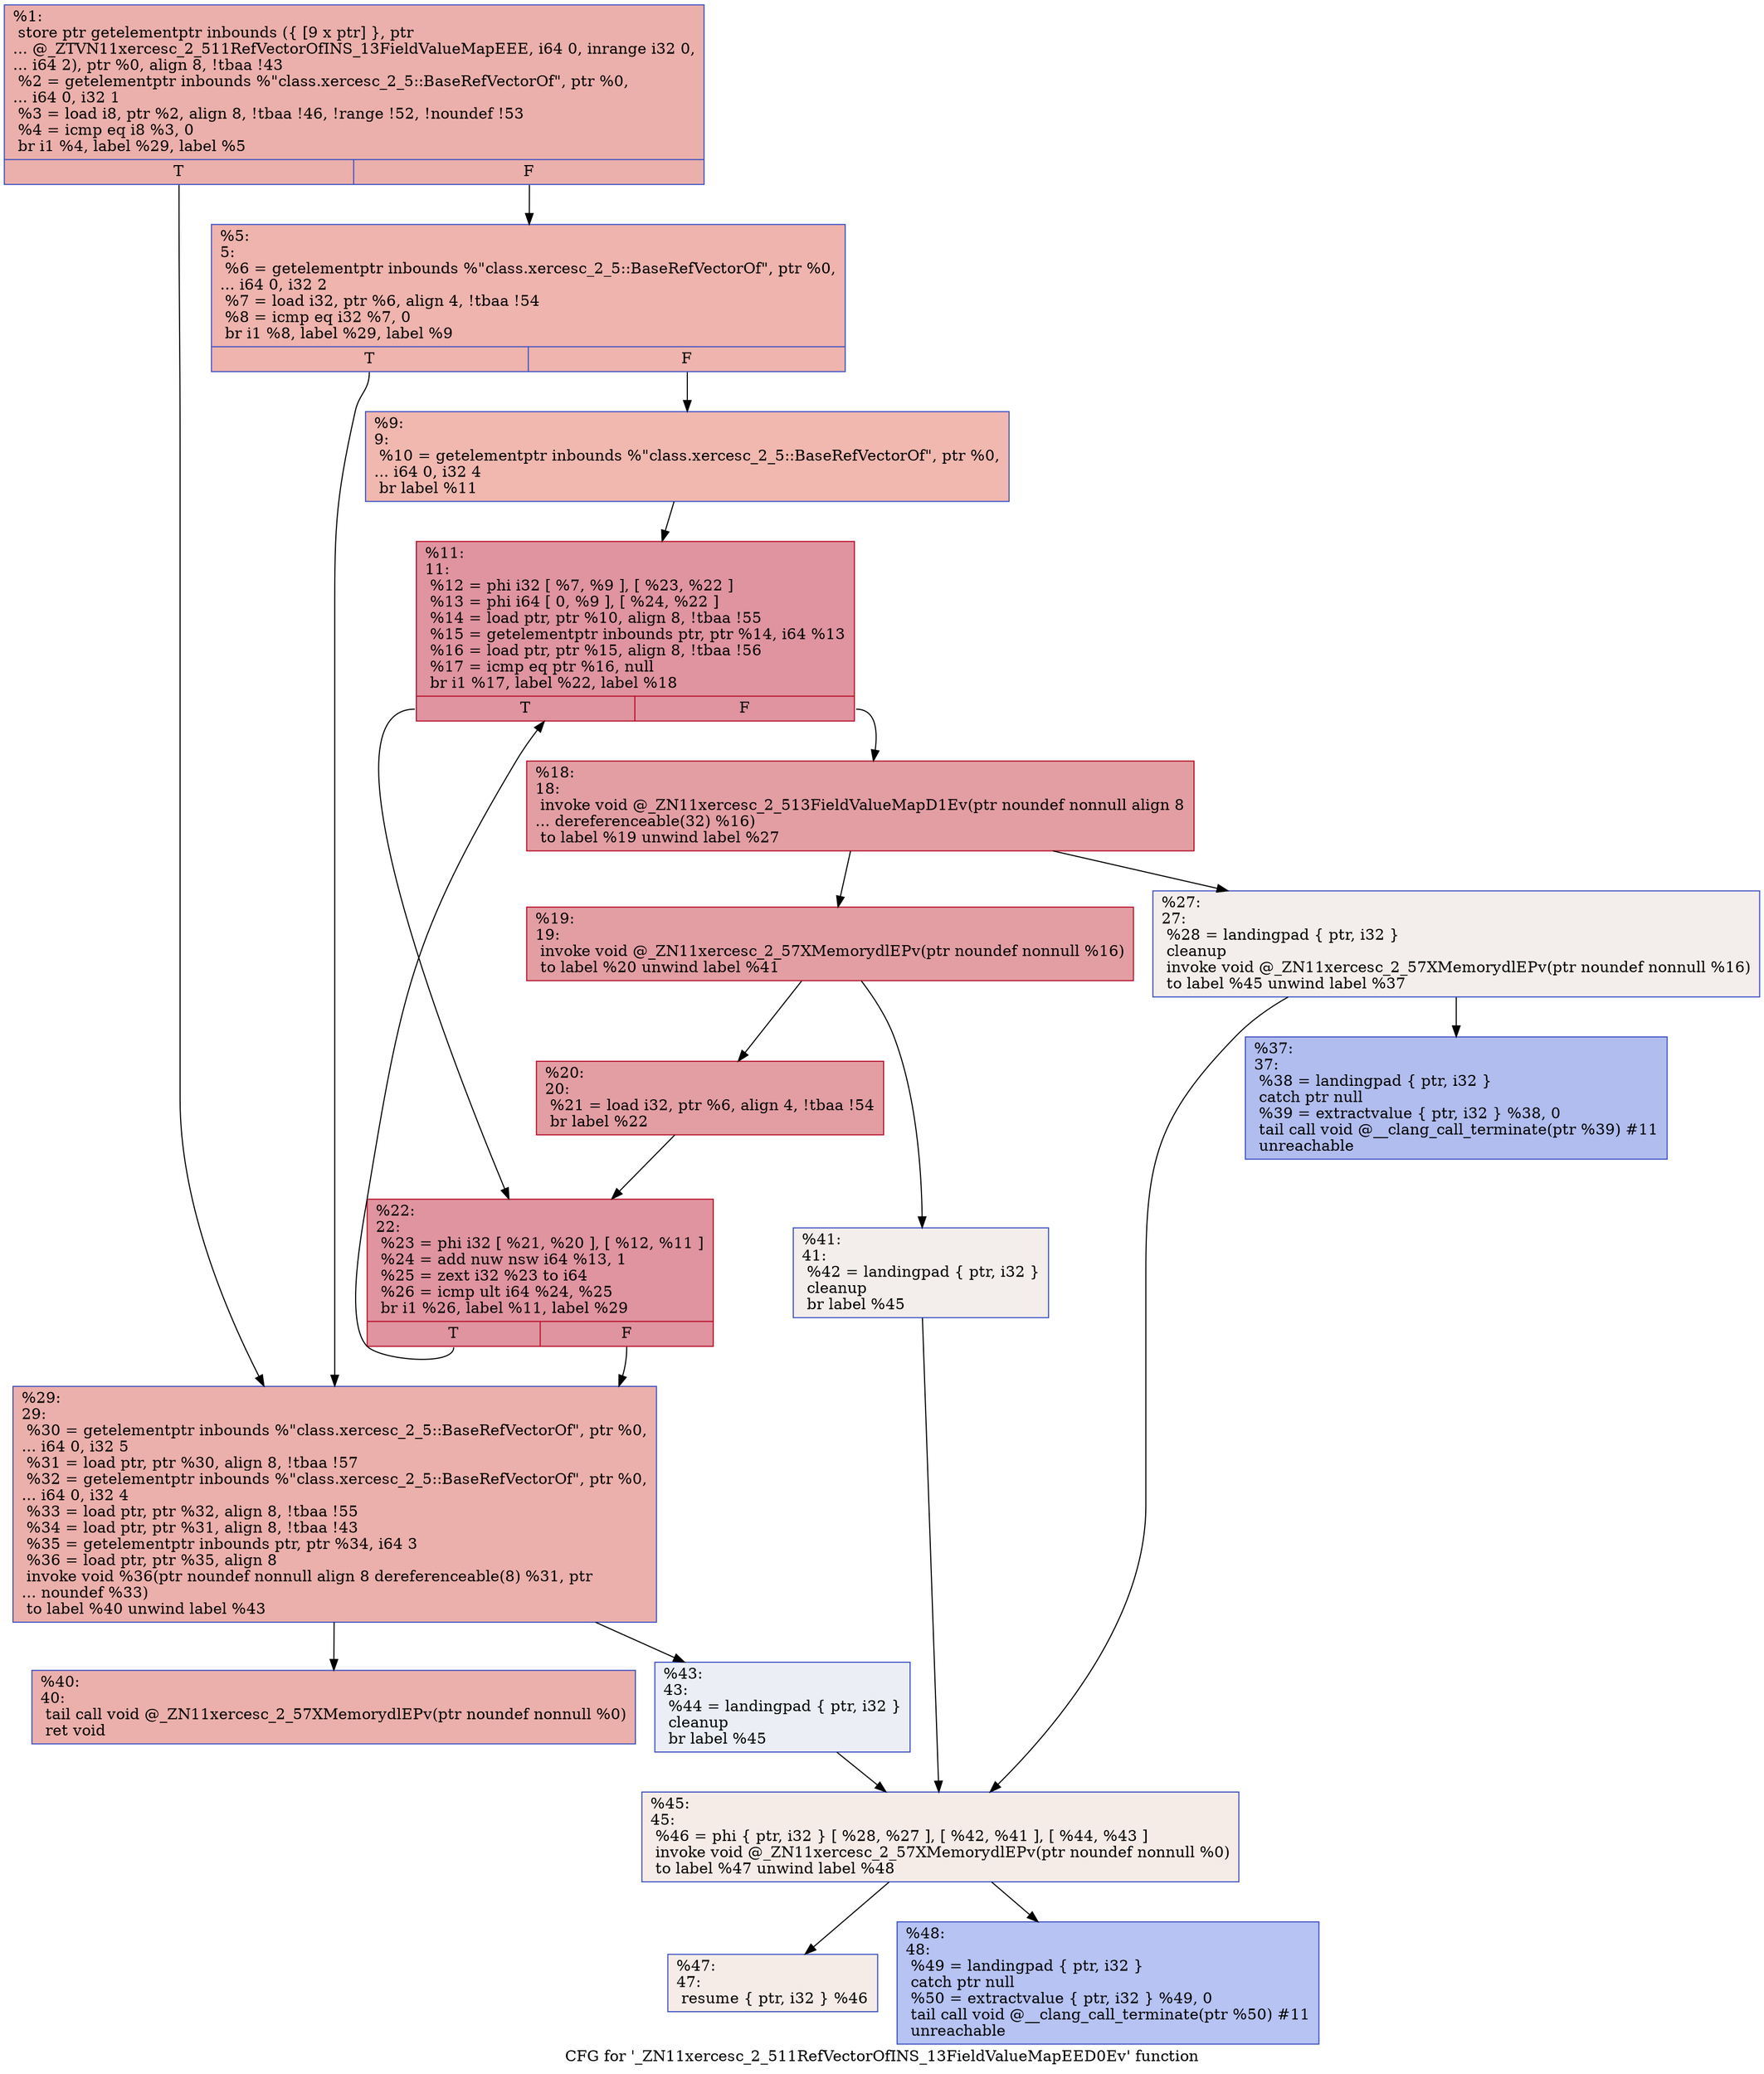 digraph "CFG for '_ZN11xercesc_2_511RefVectorOfINS_13FieldValueMapEED0Ev' function" {
	label="CFG for '_ZN11xercesc_2_511RefVectorOfINS_13FieldValueMapEED0Ev' function";

	Node0x560876e2a960 [shape=record,color="#3d50c3ff", style=filled, fillcolor="#d24b4070",label="{%1:\l  store ptr getelementptr inbounds (\{ [9 x ptr] \}, ptr\l... @_ZTVN11xercesc_2_511RefVectorOfINS_13FieldValueMapEEE, i64 0, inrange i32 0,\l... i64 2), ptr %0, align 8, !tbaa !43\l  %2 = getelementptr inbounds %\"class.xercesc_2_5::BaseRefVectorOf\", ptr %0,\l... i64 0, i32 1\l  %3 = load i8, ptr %2, align 8, !tbaa !46, !range !52, !noundef !53\l  %4 = icmp eq i8 %3, 0\l  br i1 %4, label %29, label %5\l|{<s0>T|<s1>F}}"];
	Node0x560876e2a960:s0 -> Node0x560876e2abc0;
	Node0x560876e2a960:s1 -> Node0x560876e2ac10;
	Node0x560876e2ac10 [shape=record,color="#3d50c3ff", style=filled, fillcolor="#d8564670",label="{%5:\l5:                                                \l  %6 = getelementptr inbounds %\"class.xercesc_2_5::BaseRefVectorOf\", ptr %0,\l... i64 0, i32 2\l  %7 = load i32, ptr %6, align 4, !tbaa !54\l  %8 = icmp eq i32 %7, 0\l  br i1 %8, label %29, label %9\l|{<s0>T|<s1>F}}"];
	Node0x560876e2ac10:s0 -> Node0x560876e2abc0;
	Node0x560876e2ac10:s1 -> Node0x560876e2ab70;
	Node0x560876e2ab70 [shape=record,color="#3d50c3ff", style=filled, fillcolor="#dc5d4a70",label="{%9:\l9:                                                \l  %10 = getelementptr inbounds %\"class.xercesc_2_5::BaseRefVectorOf\", ptr %0,\l... i64 0, i32 4\l  br label %11\l}"];
	Node0x560876e2ab70 -> Node0x560876e2b0d0;
	Node0x560876e2b0d0 [shape=record,color="#b70d28ff", style=filled, fillcolor="#b70d2870",label="{%11:\l11:                                               \l  %12 = phi i32 [ %7, %9 ], [ %23, %22 ]\l  %13 = phi i64 [ 0, %9 ], [ %24, %22 ]\l  %14 = load ptr, ptr %10, align 8, !tbaa !55\l  %15 = getelementptr inbounds ptr, ptr %14, i64 %13\l  %16 = load ptr, ptr %15, align 8, !tbaa !56\l  %17 = icmp eq ptr %16, null\l  br i1 %17, label %22, label %18\l|{<s0>T|<s1>F}}"];
	Node0x560876e2b0d0:s0 -> Node0x560876e2b190;
	Node0x560876e2b0d0:s1 -> Node0x560876e2b400;
	Node0x560876e2b400 [shape=record,color="#b70d28ff", style=filled, fillcolor="#be242e70",label="{%18:\l18:                                               \l  invoke void @_ZN11xercesc_2_513FieldValueMapD1Ev(ptr noundef nonnull align 8\l... dereferenceable(32) %16)\l          to label %19 unwind label %27\l}"];
	Node0x560876e2b400 -> Node0x560876e2b530;
	Node0x560876e2b400 -> Node0x560876e2b580;
	Node0x560876e2b530 [shape=record,color="#b70d28ff", style=filled, fillcolor="#be242e70",label="{%19:\l19:                                               \l  invoke void @_ZN11xercesc_2_57XMemorydlEPv(ptr noundef nonnull %16)\l          to label %20 unwind label %41\l}"];
	Node0x560876e2b530 -> Node0x560876e2b730;
	Node0x560876e2b530 -> Node0x560876e2b780;
	Node0x560876e2b730 [shape=record,color="#b70d28ff", style=filled, fillcolor="#be242e70",label="{%20:\l20:                                               \l  %21 = load i32, ptr %6, align 4, !tbaa !54\l  br label %22\l}"];
	Node0x560876e2b730 -> Node0x560876e2b190;
	Node0x560876e2b190 [shape=record,color="#b70d28ff", style=filled, fillcolor="#b70d2870",label="{%22:\l22:                                               \l  %23 = phi i32 [ %21, %20 ], [ %12, %11 ]\l  %24 = add nuw nsw i64 %13, 1\l  %25 = zext i32 %23 to i64\l  %26 = icmp ult i64 %24, %25\l  br i1 %26, label %11, label %29\l|{<s0>T|<s1>F}}"];
	Node0x560876e2b190:s0 -> Node0x560876e2b0d0;
	Node0x560876e2b190:s1 -> Node0x560876e2abc0;
	Node0x560876e2b580 [shape=record,color="#3d50c3ff", style=filled, fillcolor="#e3d9d370",label="{%27:\l27:                                               \l  %28 = landingpad \{ ptr, i32 \}\l          cleanup\l  invoke void @_ZN11xercesc_2_57XMemorydlEPv(ptr noundef nonnull %16)\l          to label %45 unwind label %37\l}"];
	Node0x560876e2b580 -> Node0x560876e2bd60;
	Node0x560876e2b580 -> Node0x560876e2bdb0;
	Node0x560876e2abc0 [shape=record,color="#3d50c3ff", style=filled, fillcolor="#d24b4070",label="{%29:\l29:                                               \l  %30 = getelementptr inbounds %\"class.xercesc_2_5::BaseRefVectorOf\", ptr %0,\l... i64 0, i32 5\l  %31 = load ptr, ptr %30, align 8, !tbaa !57\l  %32 = getelementptr inbounds %\"class.xercesc_2_5::BaseRefVectorOf\", ptr %0,\l... i64 0, i32 4\l  %33 = load ptr, ptr %32, align 8, !tbaa !55\l  %34 = load ptr, ptr %31, align 8, !tbaa !43\l  %35 = getelementptr inbounds ptr, ptr %34, i64 3\l  %36 = load ptr, ptr %35, align 8\l  invoke void %36(ptr noundef nonnull align 8 dereferenceable(8) %31, ptr\l... noundef %33)\l          to label %40 unwind label %43\l}"];
	Node0x560876e2abc0 -> Node0x560876e2c310;
	Node0x560876e2abc0 -> Node0x560876e2c360;
	Node0x560876e2bdb0 [shape=record,color="#3d50c3ff", style=filled, fillcolor="#4f69d970",label="{%37:\l37:                                               \l  %38 = landingpad \{ ptr, i32 \}\l          catch ptr null\l  %39 = extractvalue \{ ptr, i32 \} %38, 0\l  tail call void @__clang_call_terminate(ptr %39) #11\l  unreachable\l}"];
	Node0x560876e2c310 [shape=record,color="#3d50c3ff", style=filled, fillcolor="#d24b4070",label="{%40:\l40:                                               \l  tail call void @_ZN11xercesc_2_57XMemorydlEPv(ptr noundef nonnull %0)\l  ret void\l}"];
	Node0x560876e2b780 [shape=record,color="#3d50c3ff", style=filled, fillcolor="#e3d9d370",label="{%41:\l41:                                               \l  %42 = landingpad \{ ptr, i32 \}\l          cleanup\l  br label %45\l}"];
	Node0x560876e2b780 -> Node0x560876e2bd60;
	Node0x560876e2c360 [shape=record,color="#3d50c3ff", style=filled, fillcolor="#d1dae970",label="{%43:\l43:                                               \l  %44 = landingpad \{ ptr, i32 \}\l          cleanup\l  br label %45\l}"];
	Node0x560876e2c360 -> Node0x560876e2bd60;
	Node0x560876e2bd60 [shape=record,color="#3d50c3ff", style=filled, fillcolor="#ead5c970",label="{%45:\l45:                                               \l  %46 = phi \{ ptr, i32 \} [ %28, %27 ], [ %42, %41 ], [ %44, %43 ]\l  invoke void @_ZN11xercesc_2_57XMemorydlEPv(ptr noundef nonnull %0)\l          to label %47 unwind label %48\l}"];
	Node0x560876e2bd60 -> Node0x560876e2cac0;
	Node0x560876e2bd60 -> Node0x560876e2cb10;
	Node0x560876e2cac0 [shape=record,color="#3d50c3ff", style=filled, fillcolor="#ead5c970",label="{%47:\l47:                                               \l  resume \{ ptr, i32 \} %46\l}"];
	Node0x560876e2cb10 [shape=record,color="#3d50c3ff", style=filled, fillcolor="#5977e370",label="{%48:\l48:                                               \l  %49 = landingpad \{ ptr, i32 \}\l          catch ptr null\l  %50 = extractvalue \{ ptr, i32 \} %49, 0\l  tail call void @__clang_call_terminate(ptr %50) #11\l  unreachable\l}"];
}
